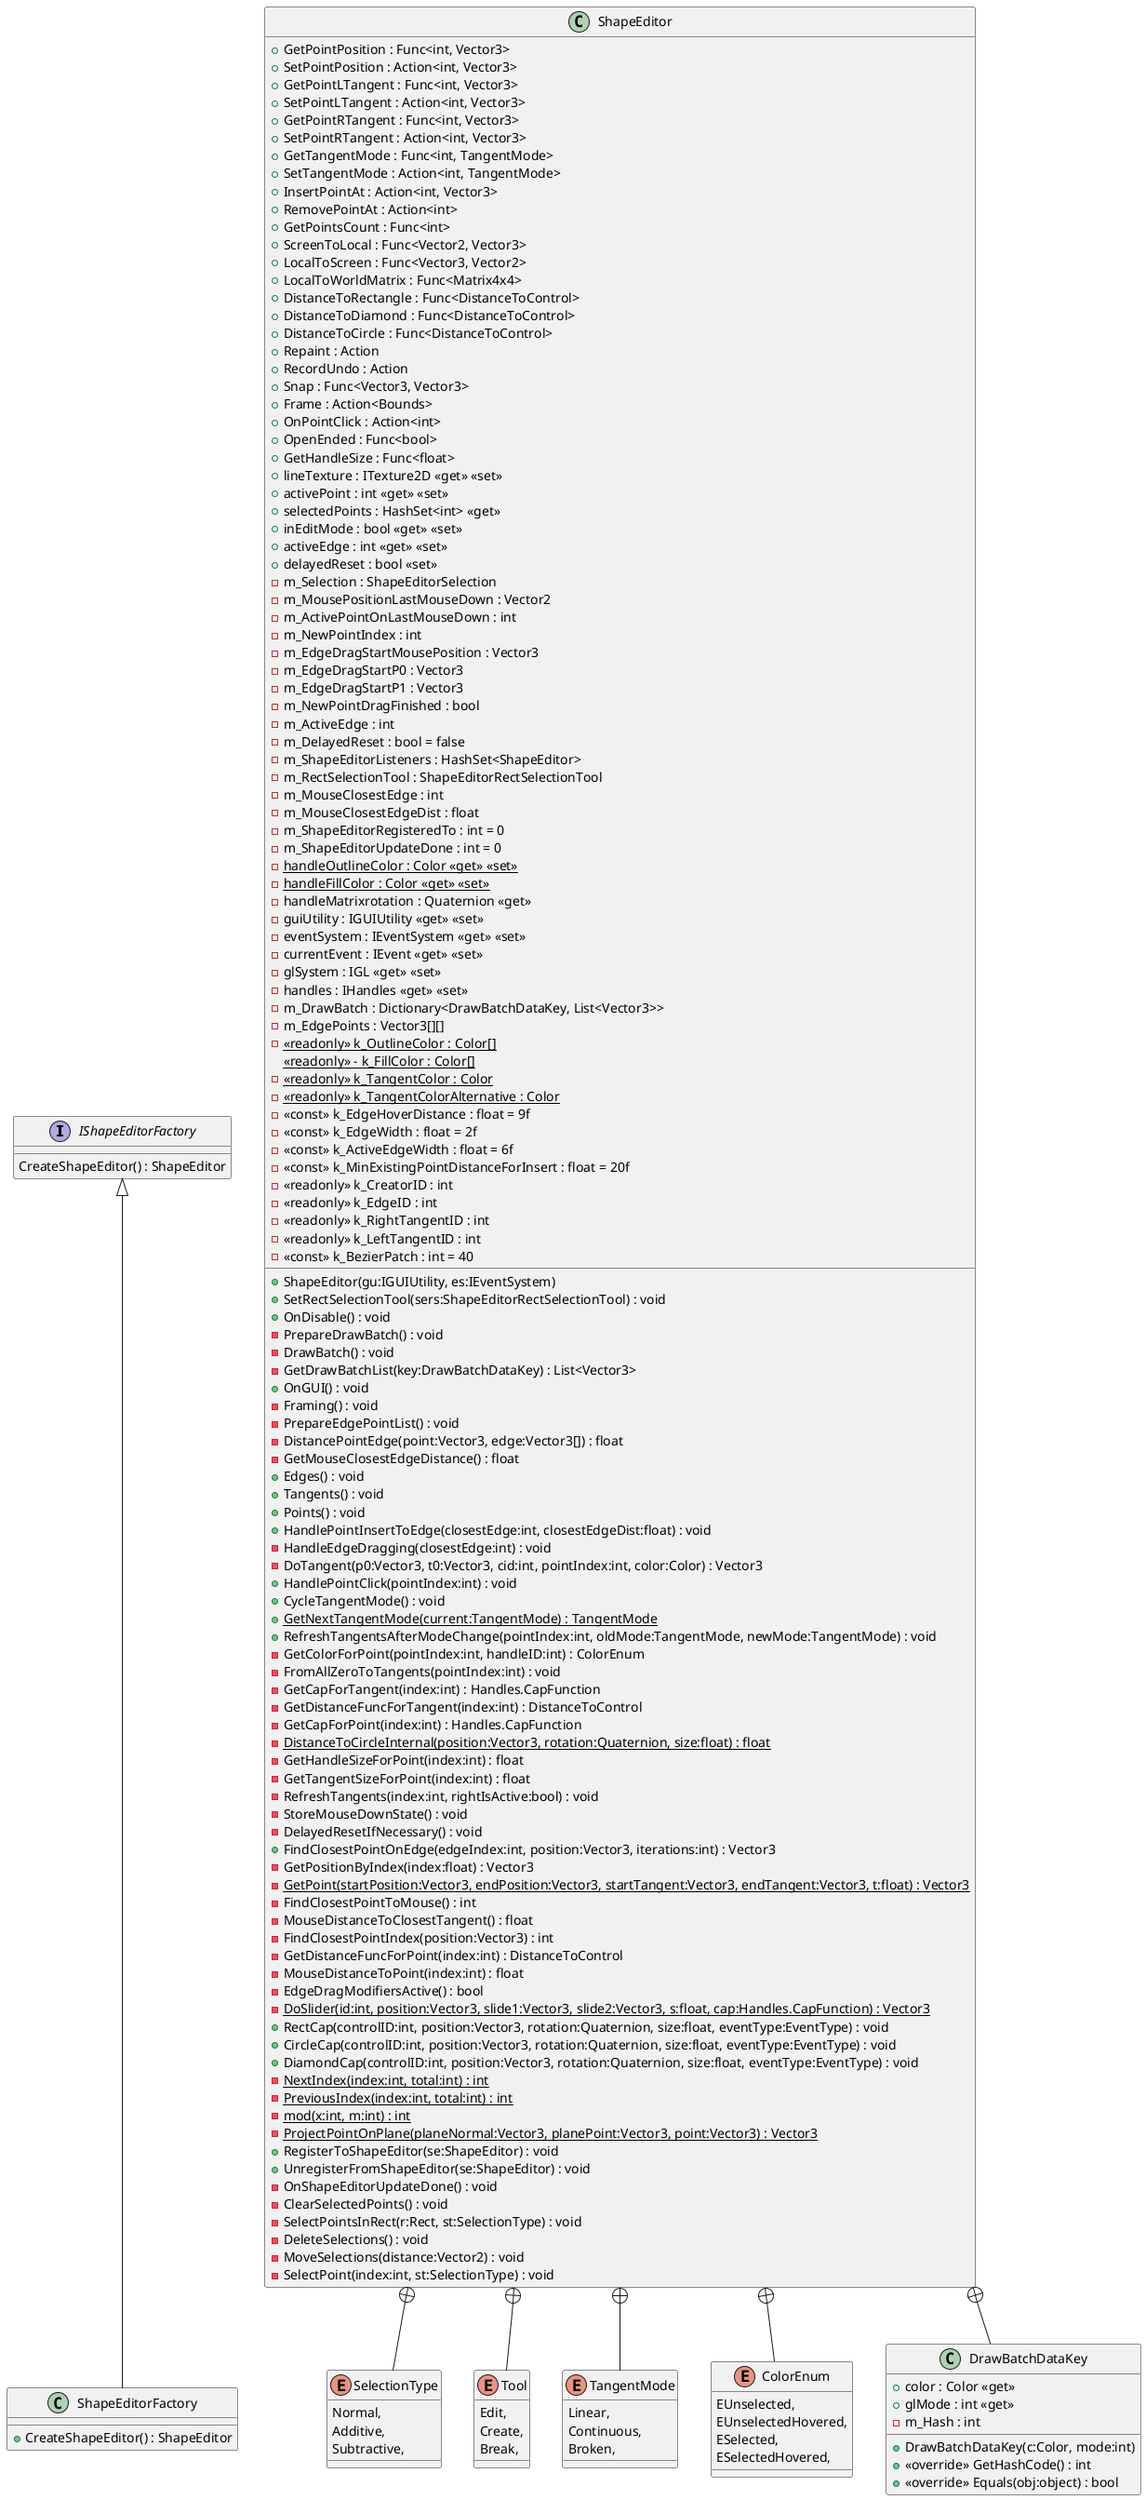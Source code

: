 @startuml
interface IShapeEditorFactory {
    CreateShapeEditor() : ShapeEditor
}
class ShapeEditorFactory {
    + CreateShapeEditor() : ShapeEditor
}
class ShapeEditor {
    + GetPointPosition : Func<int, Vector3>
    + SetPointPosition : Action<int, Vector3>
    + GetPointLTangent : Func<int, Vector3>
    + SetPointLTangent : Action<int, Vector3>
    + GetPointRTangent : Func<int, Vector3>
    + SetPointRTangent : Action<int, Vector3>
    + GetTangentMode : Func<int, TangentMode>
    + SetTangentMode : Action<int, TangentMode>
    + InsertPointAt : Action<int, Vector3>
    + RemovePointAt : Action<int>
    + GetPointsCount : Func<int>
    + ScreenToLocal : Func<Vector2, Vector3>
    + LocalToScreen : Func<Vector3, Vector2>
    + LocalToWorldMatrix : Func<Matrix4x4>
    + DistanceToRectangle : Func<DistanceToControl>
    + DistanceToDiamond : Func<DistanceToControl>
    + DistanceToCircle : Func<DistanceToControl>
    + Repaint : Action
    + RecordUndo : Action
    + Snap : Func<Vector3, Vector3>
    + Frame : Action<Bounds>
    + OnPointClick : Action<int>
    + OpenEnded : Func<bool>
    + GetHandleSize : Func<float>
    + lineTexture : ITexture2D <<get>> <<set>>
    + activePoint : int <<get>> <<set>>
    + selectedPoints : HashSet<int> <<get>>
    + inEditMode : bool <<get>> <<set>>
    + activeEdge : int <<get>> <<set>>
    + delayedReset : bool <<set>>
    - m_Selection : ShapeEditorSelection
    - m_MousePositionLastMouseDown : Vector2
    - m_ActivePointOnLastMouseDown : int
    - m_NewPointIndex : int
    - m_EdgeDragStartMousePosition : Vector3
    - m_EdgeDragStartP0 : Vector3
    - m_EdgeDragStartP1 : Vector3
    - m_NewPointDragFinished : bool
    - m_ActiveEdge : int
    - m_DelayedReset : bool = false
    - m_ShapeEditorListeners : HashSet<ShapeEditor>
    - m_RectSelectionTool : ShapeEditorRectSelectionTool
    - m_MouseClosestEdge : int
    - m_MouseClosestEdgeDist : float
    - m_ShapeEditorRegisteredTo : int = 0
    - m_ShapeEditorUpdateDone : int = 0
    - {static} handleOutlineColor : Color <<get>> <<set>>
    - {static} handleFillColor : Color <<get>> <<set>>
    - handleMatrixrotation : Quaternion <<get>>
    - guiUtility : IGUIUtility <<get>> <<set>>
    - eventSystem : IEventSystem <<get>> <<set>>
    - currentEvent : IEvent <<get>> <<set>>
    - glSystem : IGL <<get>> <<set>>
    - handles : IHandles <<get>> <<set>>
    - m_DrawBatch : Dictionary<DrawBatchDataKey, List<Vector3>>
    - m_EdgePoints : Vector3[][]
    - {static} <<readonly>> k_OutlineColor : Color[]
    {static} <<readonly>> - k_FillColor : Color[]
    - {static} <<readonly>> k_TangentColor : Color
    - {static} <<readonly>> k_TangentColorAlternative : Color
    - <<const>> k_EdgeHoverDistance : float = 9f
    - <<const>> k_EdgeWidth : float = 2f
    - <<const>> k_ActiveEdgeWidth : float = 6f
    - <<const>> k_MinExistingPointDistanceForInsert : float = 20f
    - <<readonly>> k_CreatorID : int
    - <<readonly>> k_EdgeID : int
    - <<readonly>> k_RightTangentID : int
    - <<readonly>> k_LeftTangentID : int
    - <<const>> k_BezierPatch : int = 40
    + ShapeEditor(gu:IGUIUtility, es:IEventSystem)
    + SetRectSelectionTool(sers:ShapeEditorRectSelectionTool) : void
    + OnDisable() : void
    - PrepareDrawBatch() : void
    - DrawBatch() : void
    - GetDrawBatchList(key:DrawBatchDataKey) : List<Vector3>
    + OnGUI() : void
    - Framing() : void
    - PrepareEdgePointList() : void
    - DistancePointEdge(point:Vector3, edge:Vector3[]) : float
    - GetMouseClosestEdgeDistance() : float
    + Edges() : void
    + Tangents() : void
    + Points() : void
    + HandlePointInsertToEdge(closestEdge:int, closestEdgeDist:float) : void
    - HandleEdgeDragging(closestEdge:int) : void
    - DoTangent(p0:Vector3, t0:Vector3, cid:int, pointIndex:int, color:Color) : Vector3
    + HandlePointClick(pointIndex:int) : void
    + CycleTangentMode() : void
    + {static} GetNextTangentMode(current:TangentMode) : TangentMode
    + RefreshTangentsAfterModeChange(pointIndex:int, oldMode:TangentMode, newMode:TangentMode) : void
    - GetColorForPoint(pointIndex:int, handleID:int) : ColorEnum
    - FromAllZeroToTangents(pointIndex:int) : void
    - GetCapForTangent(index:int) : Handles.CapFunction
    - GetDistanceFuncForTangent(index:int) : DistanceToControl
    - GetCapForPoint(index:int) : Handles.CapFunction
    - {static} DistanceToCircleInternal(position:Vector3, rotation:Quaternion, size:float) : float
    - GetHandleSizeForPoint(index:int) : float
    - GetTangentSizeForPoint(index:int) : float
    - RefreshTangents(index:int, rightIsActive:bool) : void
    - StoreMouseDownState() : void
    - DelayedResetIfNecessary() : void
    + FindClosestPointOnEdge(edgeIndex:int, position:Vector3, iterations:int) : Vector3
    - GetPositionByIndex(index:float) : Vector3
    - {static} GetPoint(startPosition:Vector3, endPosition:Vector3, startTangent:Vector3, endTangent:Vector3, t:float) : Vector3
    - FindClosestPointToMouse() : int
    - MouseDistanceToClosestTangent() : float
    - FindClosestPointIndex(position:Vector3) : int
    - GetDistanceFuncForPoint(index:int) : DistanceToControl
    - MouseDistanceToPoint(index:int) : float
    - EdgeDragModifiersActive() : bool
    - {static} DoSlider(id:int, position:Vector3, slide1:Vector3, slide2:Vector3, s:float, cap:Handles.CapFunction) : Vector3
    + RectCap(controlID:int, position:Vector3, rotation:Quaternion, size:float, eventType:EventType) : void
    + CircleCap(controlID:int, position:Vector3, rotation:Quaternion, size:float, eventType:EventType) : void
    + DiamondCap(controlID:int, position:Vector3, rotation:Quaternion, size:float, eventType:EventType) : void
    - {static} NextIndex(index:int, total:int) : int
    - {static} PreviousIndex(index:int, total:int) : int
    - {static} mod(x:int, m:int) : int
    - {static} ProjectPointOnPlane(planeNormal:Vector3, planePoint:Vector3, point:Vector3) : Vector3
    + RegisterToShapeEditor(se:ShapeEditor) : void
    + UnregisterFromShapeEditor(se:ShapeEditor) : void
    - OnShapeEditorUpdateDone() : void
    - ClearSelectedPoints() : void
    - SelectPointsInRect(r:Rect, st:SelectionType) : void
    - DeleteSelections() : void
    - MoveSelections(distance:Vector2) : void
    - SelectPoint(index:int, st:SelectionType) : void
}
enum SelectionType {
    Normal,
    Additive,
    Subtractive,
}
enum Tool {
    Edit,
    Create,
    Break,
}
enum TangentMode {
    Linear,
    Continuous,
    Broken,
}
enum ColorEnum {
    EUnselected,
    EUnselectedHovered,
    ESelected,
    ESelectedHovered,
}
class DrawBatchDataKey {
    + color : Color <<get>>
    + glMode : int <<get>>
    - m_Hash : int
    + DrawBatchDataKey(c:Color, mode:int)
    + <<override>> GetHashCode() : int
    + <<override>> Equals(obj:object) : bool
}
IShapeEditorFactory <|-- ShapeEditorFactory
ShapeEditor +-- SelectionType
ShapeEditor +-- Tool
ShapeEditor +-- TangentMode
ShapeEditor +-- ColorEnum
ShapeEditor +-- DrawBatchDataKey
@enduml
